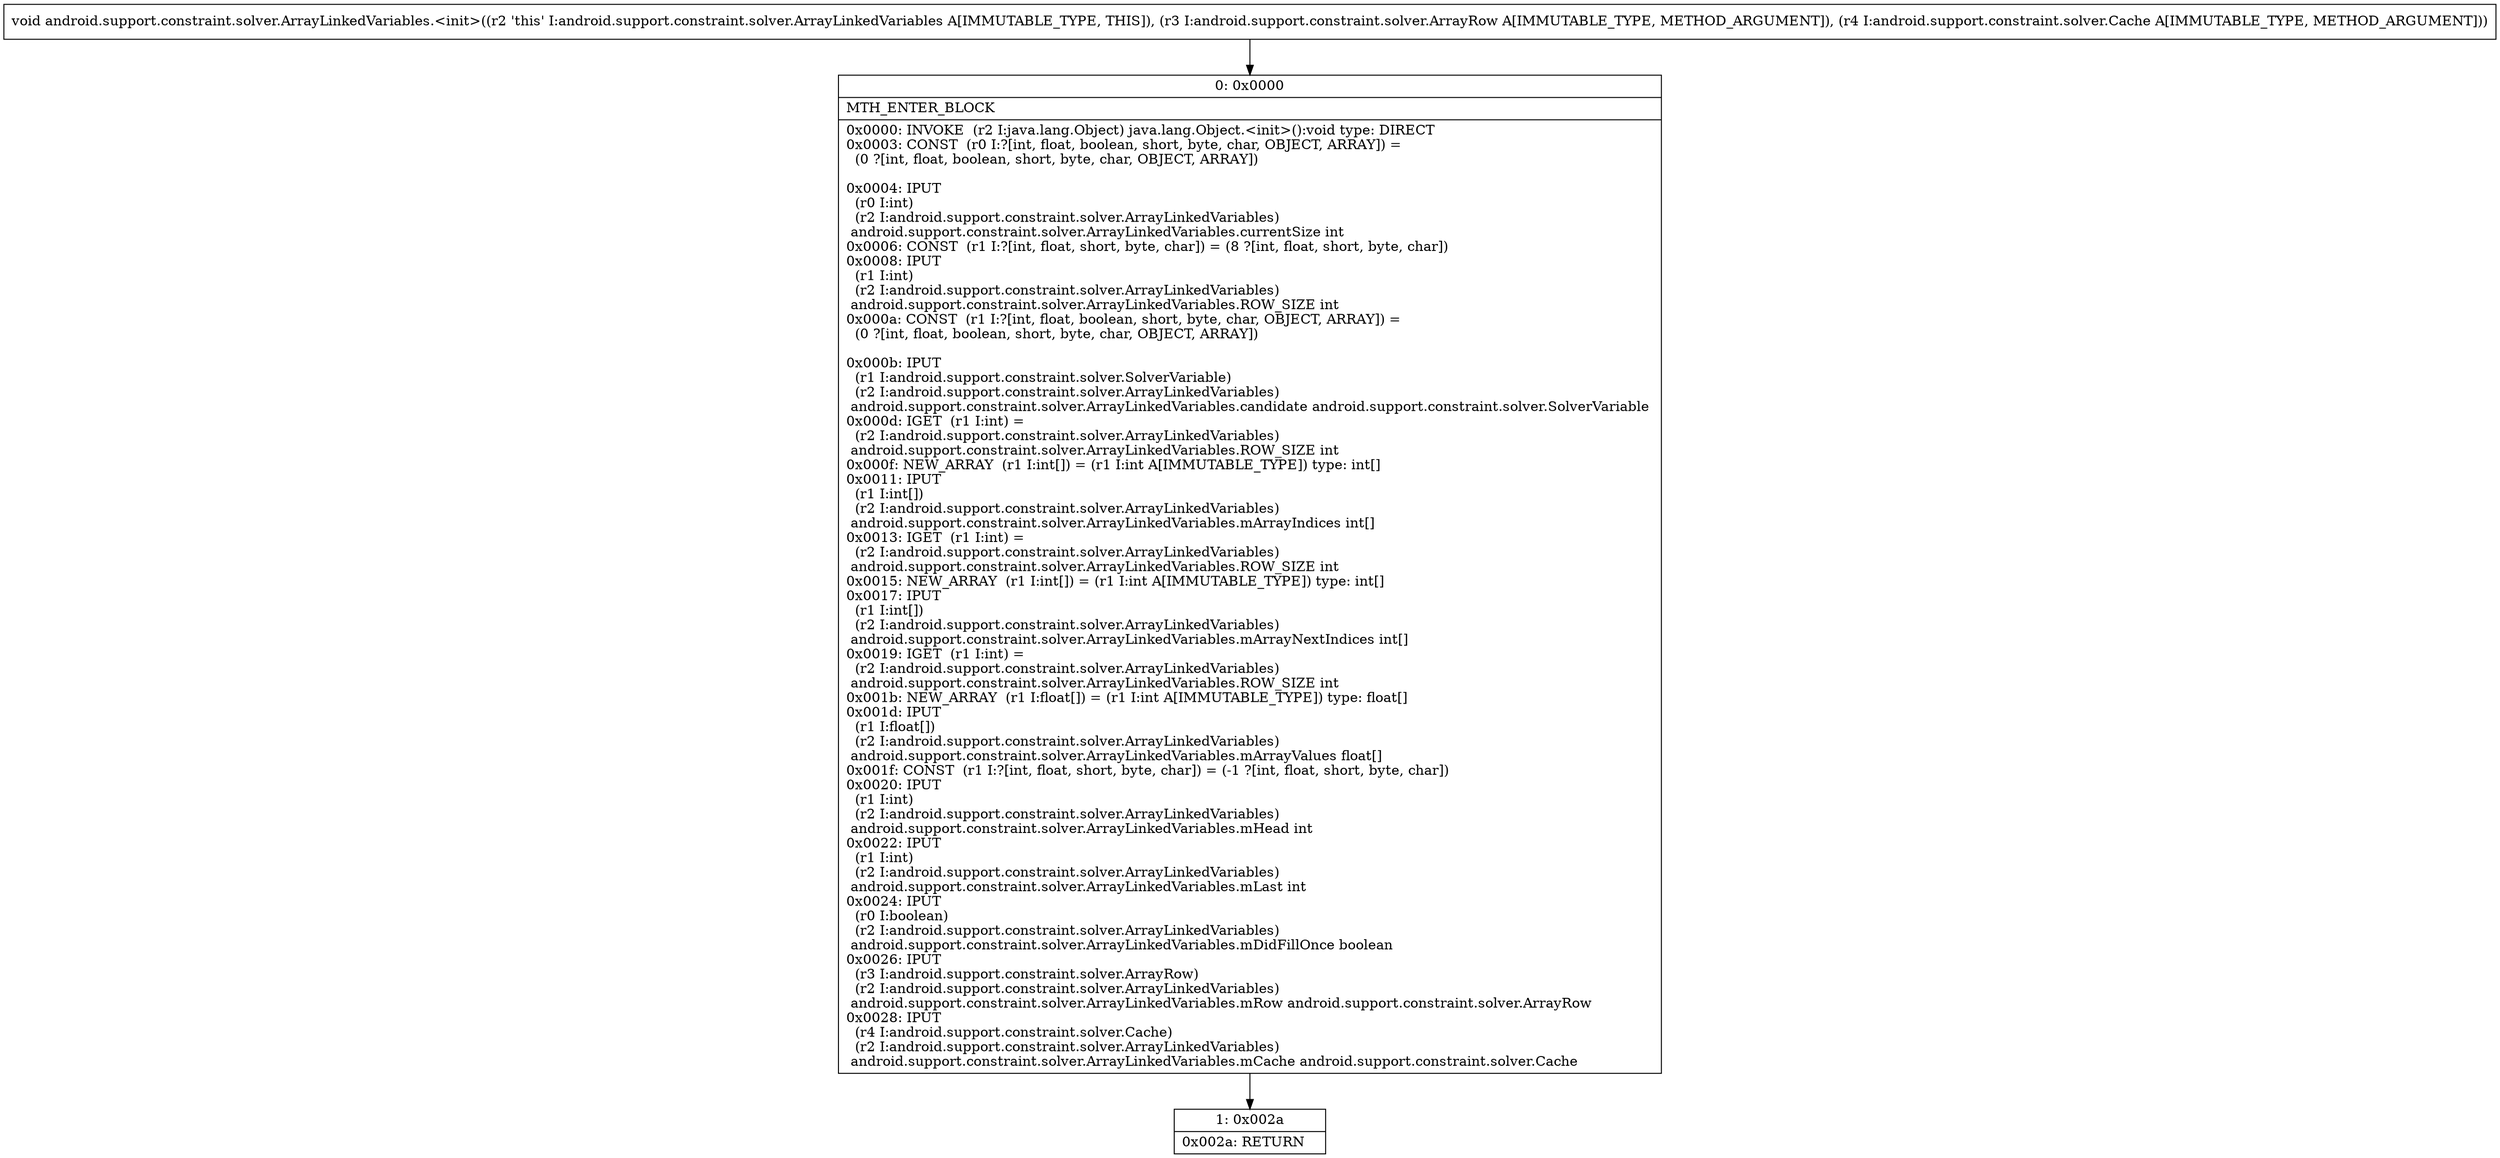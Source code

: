 digraph "CFG forandroid.support.constraint.solver.ArrayLinkedVariables.\<init\>(Landroid\/support\/constraint\/solver\/ArrayRow;Landroid\/support\/constraint\/solver\/Cache;)V" {
Node_0 [shape=record,label="{0\:\ 0x0000|MTH_ENTER_BLOCK\l|0x0000: INVOKE  (r2 I:java.lang.Object) java.lang.Object.\<init\>():void type: DIRECT \l0x0003: CONST  (r0 I:?[int, float, boolean, short, byte, char, OBJECT, ARRAY]) = \l  (0 ?[int, float, boolean, short, byte, char, OBJECT, ARRAY])\l \l0x0004: IPUT  \l  (r0 I:int)\l  (r2 I:android.support.constraint.solver.ArrayLinkedVariables)\l android.support.constraint.solver.ArrayLinkedVariables.currentSize int \l0x0006: CONST  (r1 I:?[int, float, short, byte, char]) = (8 ?[int, float, short, byte, char]) \l0x0008: IPUT  \l  (r1 I:int)\l  (r2 I:android.support.constraint.solver.ArrayLinkedVariables)\l android.support.constraint.solver.ArrayLinkedVariables.ROW_SIZE int \l0x000a: CONST  (r1 I:?[int, float, boolean, short, byte, char, OBJECT, ARRAY]) = \l  (0 ?[int, float, boolean, short, byte, char, OBJECT, ARRAY])\l \l0x000b: IPUT  \l  (r1 I:android.support.constraint.solver.SolverVariable)\l  (r2 I:android.support.constraint.solver.ArrayLinkedVariables)\l android.support.constraint.solver.ArrayLinkedVariables.candidate android.support.constraint.solver.SolverVariable \l0x000d: IGET  (r1 I:int) = \l  (r2 I:android.support.constraint.solver.ArrayLinkedVariables)\l android.support.constraint.solver.ArrayLinkedVariables.ROW_SIZE int \l0x000f: NEW_ARRAY  (r1 I:int[]) = (r1 I:int A[IMMUTABLE_TYPE]) type: int[] \l0x0011: IPUT  \l  (r1 I:int[])\l  (r2 I:android.support.constraint.solver.ArrayLinkedVariables)\l android.support.constraint.solver.ArrayLinkedVariables.mArrayIndices int[] \l0x0013: IGET  (r1 I:int) = \l  (r2 I:android.support.constraint.solver.ArrayLinkedVariables)\l android.support.constraint.solver.ArrayLinkedVariables.ROW_SIZE int \l0x0015: NEW_ARRAY  (r1 I:int[]) = (r1 I:int A[IMMUTABLE_TYPE]) type: int[] \l0x0017: IPUT  \l  (r1 I:int[])\l  (r2 I:android.support.constraint.solver.ArrayLinkedVariables)\l android.support.constraint.solver.ArrayLinkedVariables.mArrayNextIndices int[] \l0x0019: IGET  (r1 I:int) = \l  (r2 I:android.support.constraint.solver.ArrayLinkedVariables)\l android.support.constraint.solver.ArrayLinkedVariables.ROW_SIZE int \l0x001b: NEW_ARRAY  (r1 I:float[]) = (r1 I:int A[IMMUTABLE_TYPE]) type: float[] \l0x001d: IPUT  \l  (r1 I:float[])\l  (r2 I:android.support.constraint.solver.ArrayLinkedVariables)\l android.support.constraint.solver.ArrayLinkedVariables.mArrayValues float[] \l0x001f: CONST  (r1 I:?[int, float, short, byte, char]) = (\-1 ?[int, float, short, byte, char]) \l0x0020: IPUT  \l  (r1 I:int)\l  (r2 I:android.support.constraint.solver.ArrayLinkedVariables)\l android.support.constraint.solver.ArrayLinkedVariables.mHead int \l0x0022: IPUT  \l  (r1 I:int)\l  (r2 I:android.support.constraint.solver.ArrayLinkedVariables)\l android.support.constraint.solver.ArrayLinkedVariables.mLast int \l0x0024: IPUT  \l  (r0 I:boolean)\l  (r2 I:android.support.constraint.solver.ArrayLinkedVariables)\l android.support.constraint.solver.ArrayLinkedVariables.mDidFillOnce boolean \l0x0026: IPUT  \l  (r3 I:android.support.constraint.solver.ArrayRow)\l  (r2 I:android.support.constraint.solver.ArrayLinkedVariables)\l android.support.constraint.solver.ArrayLinkedVariables.mRow android.support.constraint.solver.ArrayRow \l0x0028: IPUT  \l  (r4 I:android.support.constraint.solver.Cache)\l  (r2 I:android.support.constraint.solver.ArrayLinkedVariables)\l android.support.constraint.solver.ArrayLinkedVariables.mCache android.support.constraint.solver.Cache \l}"];
Node_1 [shape=record,label="{1\:\ 0x002a|0x002a: RETURN   \l}"];
MethodNode[shape=record,label="{void android.support.constraint.solver.ArrayLinkedVariables.\<init\>((r2 'this' I:android.support.constraint.solver.ArrayLinkedVariables A[IMMUTABLE_TYPE, THIS]), (r3 I:android.support.constraint.solver.ArrayRow A[IMMUTABLE_TYPE, METHOD_ARGUMENT]), (r4 I:android.support.constraint.solver.Cache A[IMMUTABLE_TYPE, METHOD_ARGUMENT])) }"];
MethodNode -> Node_0;
Node_0 -> Node_1;
}

